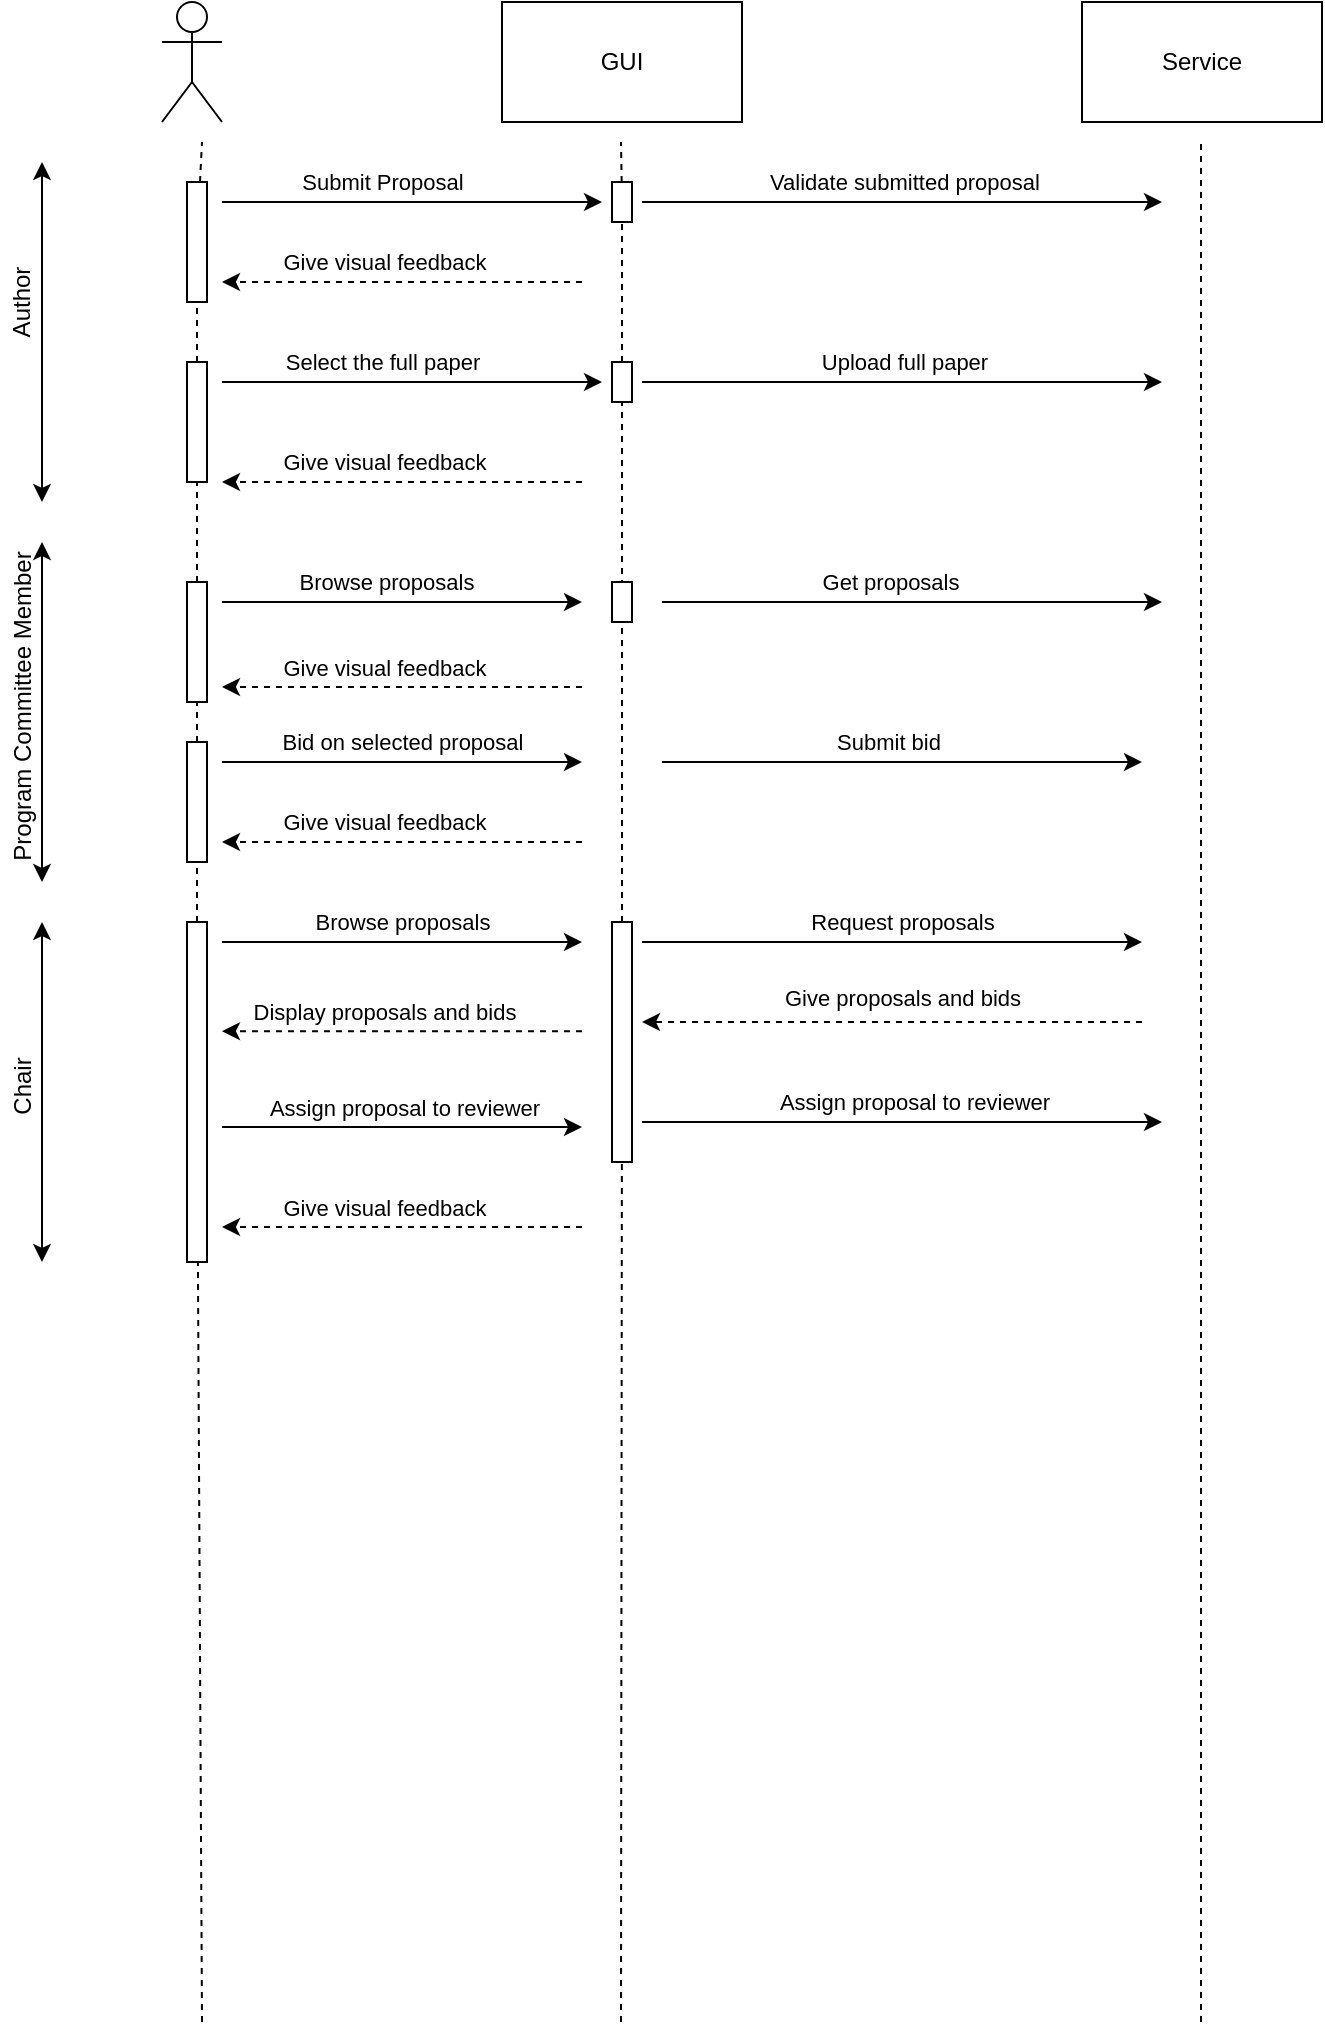 <mxfile version="14.5.10" type="device"><diagram id="fKYUqkFM7zDNvp0TDIjk" name="Page-1"><mxGraphModel dx="1185" dy="628" grid="1" gridSize="10" guides="1" tooltips="1" connect="1" arrows="1" fold="1" page="1" pageScale="1" pageWidth="850" pageHeight="1100" math="0" shadow="0"><root><mxCell id="0"/><mxCell id="1" parent="0"/><mxCell id="e8O5Alx41WKICu8MGDiO-80" value="" style="shape=umlActor;verticalLabelPosition=bottom;verticalAlign=top;html=1;outlineConnect=0;" vertex="1" parent="1"><mxGeometry x="140" y="60" width="30" height="60" as="geometry"/></mxCell><mxCell id="e8O5Alx41WKICu8MGDiO-81" value="GUI" style="rounded=0;whiteSpace=wrap;html=1;" vertex="1" parent="1"><mxGeometry x="310" y="60" width="120" height="60" as="geometry"/></mxCell><mxCell id="e8O5Alx41WKICu8MGDiO-82" value="Service" style="rounded=0;whiteSpace=wrap;html=1;" vertex="1" parent="1"><mxGeometry x="600" y="60" width="120" height="60" as="geometry"/></mxCell><mxCell id="e8O5Alx41WKICu8MGDiO-83" value="" style="endArrow=none;dashed=1;html=1;startArrow=none;" edge="1" parent="1" source="e8O5Alx41WKICu8MGDiO-144"><mxGeometry width="50" height="50" relative="1" as="geometry"><mxPoint x="160" y="1070" as="sourcePoint"/><mxPoint x="160" y="130" as="targetPoint"/></mxGeometry></mxCell><mxCell id="e8O5Alx41WKICu8MGDiO-84" value="" style="endArrow=none;dashed=1;html=1;startArrow=none;" edge="1" parent="1" source="e8O5Alx41WKICu8MGDiO-146"><mxGeometry width="50" height="50" relative="1" as="geometry"><mxPoint x="369.5" y="1070" as="sourcePoint"/><mxPoint x="369.5" y="130" as="targetPoint"/></mxGeometry></mxCell><mxCell id="e8O5Alx41WKICu8MGDiO-85" value="" style="endArrow=none;dashed=1;html=1;" edge="1" parent="1"><mxGeometry width="50" height="50" relative="1" as="geometry"><mxPoint x="659.5" y="1070" as="sourcePoint"/><mxPoint x="659.5" y="130" as="targetPoint"/></mxGeometry></mxCell><mxCell id="e8O5Alx41WKICu8MGDiO-99" value="" style="endArrow=classic;html=1;" edge="1" parent="1"><mxGeometry width="50" height="50" relative="1" as="geometry"><mxPoint x="170" y="160" as="sourcePoint"/><mxPoint x="360" y="160" as="targetPoint"/></mxGeometry></mxCell><mxCell id="e8O5Alx41WKICu8MGDiO-100" value="Submit Proposal" style="edgeLabel;html=1;align=center;verticalAlign=middle;resizable=0;points=[];" vertex="1" connectable="0" parent="e8O5Alx41WKICu8MGDiO-99"><mxGeometry x="-0.377" y="2" relative="1" as="geometry"><mxPoint x="21" y="-8" as="offset"/></mxGeometry></mxCell><mxCell id="e8O5Alx41WKICu8MGDiO-101" value="" style="endArrow=classic;html=1;" edge="1" parent="1"><mxGeometry width="50" height="50" relative="1" as="geometry"><mxPoint x="380" y="160" as="sourcePoint"/><mxPoint x="640" y="160" as="targetPoint"/></mxGeometry></mxCell><mxCell id="e8O5Alx41WKICu8MGDiO-102" value="Validate submitted proposal" style="edgeLabel;html=1;align=center;verticalAlign=middle;resizable=0;points=[];" vertex="1" connectable="0" parent="e8O5Alx41WKICu8MGDiO-101"><mxGeometry x="0.135" relative="1" as="geometry"><mxPoint x="-17" y="-10" as="offset"/></mxGeometry></mxCell><mxCell id="e8O5Alx41WKICu8MGDiO-105" value="" style="endArrow=classic;html=1;dashed=1;" edge="1" parent="1"><mxGeometry width="50" height="50" relative="1" as="geometry"><mxPoint x="350" y="200" as="sourcePoint"/><mxPoint x="170" y="200" as="targetPoint"/></mxGeometry></mxCell><mxCell id="e8O5Alx41WKICu8MGDiO-106" value="Give visual feedback" style="edgeLabel;html=1;align=center;verticalAlign=middle;resizable=0;points=[];" vertex="1" connectable="0" parent="e8O5Alx41WKICu8MGDiO-105"><mxGeometry x="-0.139" y="3" relative="1" as="geometry"><mxPoint x="-22" y="-13" as="offset"/></mxGeometry></mxCell><mxCell id="e8O5Alx41WKICu8MGDiO-108" value="" style="endArrow=classic;html=1;" edge="1" parent="1"><mxGeometry width="50" height="50" relative="1" as="geometry"><mxPoint x="170" y="250" as="sourcePoint"/><mxPoint x="360" y="250" as="targetPoint"/></mxGeometry></mxCell><mxCell id="e8O5Alx41WKICu8MGDiO-109" value="Select the full paper" style="edgeLabel;html=1;align=center;verticalAlign=middle;resizable=0;points=[];" vertex="1" connectable="0" parent="e8O5Alx41WKICu8MGDiO-108"><mxGeometry x="-0.377" y="2" relative="1" as="geometry"><mxPoint x="21" y="-8" as="offset"/></mxGeometry></mxCell><mxCell id="e8O5Alx41WKICu8MGDiO-110" value="" style="endArrow=classic;html=1;" edge="1" parent="1"><mxGeometry width="50" height="50" relative="1" as="geometry"><mxPoint x="380" y="250" as="sourcePoint"/><mxPoint x="640" y="250" as="targetPoint"/></mxGeometry></mxCell><mxCell id="e8O5Alx41WKICu8MGDiO-112" value="Upload full paper" style="edgeLabel;html=1;align=center;verticalAlign=middle;resizable=0;points=[];" vertex="1" connectable="0" parent="e8O5Alx41WKICu8MGDiO-110"><mxGeometry x="-0.135" y="1" relative="1" as="geometry"><mxPoint x="18" y="-9" as="offset"/></mxGeometry></mxCell><mxCell id="e8O5Alx41WKICu8MGDiO-113" value="" style="endArrow=classic;html=1;dashed=1;" edge="1" parent="1"><mxGeometry width="50" height="50" relative="1" as="geometry"><mxPoint x="350" y="300" as="sourcePoint"/><mxPoint x="170" y="300" as="targetPoint"/></mxGeometry></mxCell><mxCell id="e8O5Alx41WKICu8MGDiO-114" value="Give visual feedback" style="edgeLabel;html=1;align=center;verticalAlign=middle;resizable=0;points=[];" vertex="1" connectable="0" parent="e8O5Alx41WKICu8MGDiO-113"><mxGeometry x="-0.139" y="3" relative="1" as="geometry"><mxPoint x="-22" y="-13" as="offset"/></mxGeometry></mxCell><mxCell id="e8O5Alx41WKICu8MGDiO-115" value="Author" style="text;html=1;strokeColor=none;fillColor=none;align=center;verticalAlign=middle;whiteSpace=wrap;rounded=0;rotation=-90;" vertex="1" parent="1"><mxGeometry x="30" y="200" width="80" height="20" as="geometry"/></mxCell><mxCell id="e8O5Alx41WKICu8MGDiO-116" value="" style="endArrow=classic;startArrow=classic;html=1;strokeColor=#000000;" edge="1" parent="1"><mxGeometry width="50" height="50" relative="1" as="geometry"><mxPoint x="80" y="310" as="sourcePoint"/><mxPoint x="80" y="140" as="targetPoint"/></mxGeometry></mxCell><mxCell id="e8O5Alx41WKICu8MGDiO-117" value="Program Committee Member" style="text;html=1;strokeColor=none;fillColor=none;align=center;verticalAlign=middle;whiteSpace=wrap;rounded=0;rotation=-90;" vertex="1" parent="1"><mxGeometry x="-12.5" y="402.5" width="165" height="20" as="geometry"/></mxCell><mxCell id="e8O5Alx41WKICu8MGDiO-118" value="" style="endArrow=classic;startArrow=classic;html=1;strokeColor=#000000;" edge="1" parent="1"><mxGeometry width="50" height="50" relative="1" as="geometry"><mxPoint x="80" y="500" as="sourcePoint"/><mxPoint x="80" y="330" as="targetPoint"/></mxGeometry></mxCell><mxCell id="e8O5Alx41WKICu8MGDiO-119" value="" style="endArrow=classic;html=1;strokeColor=#000000;" edge="1" parent="1"><mxGeometry width="50" height="50" relative="1" as="geometry"><mxPoint x="170" y="360" as="sourcePoint"/><mxPoint x="350" y="360" as="targetPoint"/></mxGeometry></mxCell><mxCell id="e8O5Alx41WKICu8MGDiO-121" value="Browse proposals" style="edgeLabel;html=1;align=center;verticalAlign=middle;resizable=0;points=[];" vertex="1" connectable="0" parent="e8O5Alx41WKICu8MGDiO-119"><mxGeometry x="-0.093" y="2" relative="1" as="geometry"><mxPoint y="-8" as="offset"/></mxGeometry></mxCell><mxCell id="e8O5Alx41WKICu8MGDiO-122" value="" style="endArrow=classic;html=1;strokeColor=#000000;" edge="1" parent="1"><mxGeometry width="50" height="50" relative="1" as="geometry"><mxPoint x="390" y="360" as="sourcePoint"/><mxPoint x="640" y="360" as="targetPoint"/></mxGeometry></mxCell><mxCell id="e8O5Alx41WKICu8MGDiO-123" value="Get proposals" style="edgeLabel;html=1;align=center;verticalAlign=middle;resizable=0;points=[];" vertex="1" connectable="0" parent="e8O5Alx41WKICu8MGDiO-122"><mxGeometry x="-0.093" y="2" relative="1" as="geometry"><mxPoint y="-8" as="offset"/></mxGeometry></mxCell><mxCell id="e8O5Alx41WKICu8MGDiO-124" value="" style="endArrow=classic;html=1;dashed=1;" edge="1" parent="1"><mxGeometry width="50" height="50" relative="1" as="geometry"><mxPoint x="350" y="402.5" as="sourcePoint"/><mxPoint x="170" y="402.5" as="targetPoint"/></mxGeometry></mxCell><mxCell id="e8O5Alx41WKICu8MGDiO-125" value="Give visual feedback" style="edgeLabel;html=1;align=center;verticalAlign=middle;resizable=0;points=[];" vertex="1" connectable="0" parent="e8O5Alx41WKICu8MGDiO-124"><mxGeometry x="-0.139" y="3" relative="1" as="geometry"><mxPoint x="-22" y="-13" as="offset"/></mxGeometry></mxCell><mxCell id="e8O5Alx41WKICu8MGDiO-126" value="" style="endArrow=classic;html=1;strokeColor=#000000;" edge="1" parent="1"><mxGeometry width="50" height="50" relative="1" as="geometry"><mxPoint x="170" y="440" as="sourcePoint"/><mxPoint x="350" y="440" as="targetPoint"/></mxGeometry></mxCell><mxCell id="e8O5Alx41WKICu8MGDiO-127" value="Bid on selected proposal" style="edgeLabel;html=1;align=center;verticalAlign=middle;resizable=0;points=[];" vertex="1" connectable="0" parent="e8O5Alx41WKICu8MGDiO-126"><mxGeometry x="-0.232" relative="1" as="geometry"><mxPoint x="21" y="-10" as="offset"/></mxGeometry></mxCell><mxCell id="e8O5Alx41WKICu8MGDiO-128" value="" style="endArrow=classic;html=1;strokeColor=#000000;" edge="1" parent="1"><mxGeometry width="50" height="50" relative="1" as="geometry"><mxPoint x="390" y="440" as="sourcePoint"/><mxPoint x="630" y="440" as="targetPoint"/></mxGeometry></mxCell><mxCell id="e8O5Alx41WKICu8MGDiO-129" value="Submit bid" style="edgeLabel;html=1;align=center;verticalAlign=middle;resizable=0;points=[];" vertex="1" connectable="0" parent="e8O5Alx41WKICu8MGDiO-128"><mxGeometry x="-0.232" relative="1" as="geometry"><mxPoint x="21" y="-10" as="offset"/></mxGeometry></mxCell><mxCell id="e8O5Alx41WKICu8MGDiO-130" value="" style="endArrow=classic;html=1;dashed=1;" edge="1" parent="1"><mxGeometry width="50" height="50" relative="1" as="geometry"><mxPoint x="350" y="480" as="sourcePoint"/><mxPoint x="170" y="480" as="targetPoint"/></mxGeometry></mxCell><mxCell id="e8O5Alx41WKICu8MGDiO-131" value="Give visual feedback" style="edgeLabel;html=1;align=center;verticalAlign=middle;resizable=0;points=[];" vertex="1" connectable="0" parent="e8O5Alx41WKICu8MGDiO-130"><mxGeometry x="-0.139" y="3" relative="1" as="geometry"><mxPoint x="-22" y="-13" as="offset"/></mxGeometry></mxCell><mxCell id="e8O5Alx41WKICu8MGDiO-132" value="Chair" style="text;html=1;strokeColor=none;fillColor=none;align=center;verticalAlign=middle;whiteSpace=wrap;rounded=0;rotation=-90;" vertex="1" parent="1"><mxGeometry x="-12.5" y="592.5" width="165" height="20" as="geometry"/></mxCell><mxCell id="e8O5Alx41WKICu8MGDiO-133" value="" style="endArrow=classic;startArrow=classic;html=1;strokeColor=#000000;" edge="1" parent="1"><mxGeometry width="50" height="50" relative="1" as="geometry"><mxPoint x="80" y="690" as="sourcePoint"/><mxPoint x="80" y="520" as="targetPoint"/></mxGeometry></mxCell><mxCell id="e8O5Alx41WKICu8MGDiO-134" value="" style="endArrow=classic;html=1;strokeColor=#000000;" edge="1" parent="1"><mxGeometry width="50" height="50" relative="1" as="geometry"><mxPoint x="170" y="530" as="sourcePoint"/><mxPoint x="350" y="530" as="targetPoint"/></mxGeometry></mxCell><mxCell id="e8O5Alx41WKICu8MGDiO-135" value="Browse proposals" style="edgeLabel;html=1;align=center;verticalAlign=middle;resizable=0;points=[];" vertex="1" connectable="0" parent="e8O5Alx41WKICu8MGDiO-134"><mxGeometry x="0.12" y="-1" relative="1" as="geometry"><mxPoint x="-11" y="-11" as="offset"/></mxGeometry></mxCell><mxCell id="e8O5Alx41WKICu8MGDiO-136" value="" style="endArrow=classic;html=1;strokeColor=#000000;dashed=1;" edge="1" parent="1"><mxGeometry width="50" height="50" relative="1" as="geometry"><mxPoint x="630" y="570" as="sourcePoint"/><mxPoint x="380" y="570" as="targetPoint"/></mxGeometry></mxCell><mxCell id="e8O5Alx41WKICu8MGDiO-137" value="Give proposals and bids" style="edgeLabel;html=1;align=center;verticalAlign=middle;resizable=0;points=[];" vertex="1" connectable="0" parent="e8O5Alx41WKICu8MGDiO-136"><mxGeometry x="0.12" y="-1" relative="1" as="geometry"><mxPoint x="20" y="-11" as="offset"/></mxGeometry></mxCell><mxCell id="e8O5Alx41WKICu8MGDiO-138" value="" style="endArrow=classic;html=1;strokeColor=#000000;" edge="1" parent="1"><mxGeometry width="50" height="50" relative="1" as="geometry"><mxPoint x="170" y="622.5" as="sourcePoint"/><mxPoint x="350" y="622.5" as="targetPoint"/></mxGeometry></mxCell><mxCell id="e8O5Alx41WKICu8MGDiO-139" value="Assign proposal to reviewer" style="edgeLabel;html=1;align=center;verticalAlign=middle;resizable=0;points=[];" vertex="1" connectable="0" parent="e8O5Alx41WKICu8MGDiO-138"><mxGeometry x="0.139" relative="1" as="geometry"><mxPoint x="-12" y="-10" as="offset"/></mxGeometry></mxCell><mxCell id="e8O5Alx41WKICu8MGDiO-140" value="" style="endArrow=classic;html=1;strokeColor=#000000;" edge="1" parent="1"><mxGeometry width="50" height="50" relative="1" as="geometry"><mxPoint x="380" y="620" as="sourcePoint"/><mxPoint x="640" y="620" as="targetPoint"/></mxGeometry></mxCell><mxCell id="e8O5Alx41WKICu8MGDiO-141" value="Assign proposal to reviewer" style="edgeLabel;html=1;align=center;verticalAlign=middle;resizable=0;points=[];" vertex="1" connectable="0" parent="e8O5Alx41WKICu8MGDiO-140"><mxGeometry x="0.139" relative="1" as="geometry"><mxPoint x="-12" y="-10" as="offset"/></mxGeometry></mxCell><mxCell id="e8O5Alx41WKICu8MGDiO-142" value="" style="endArrow=classic;html=1;dashed=1;" edge="1" parent="1"><mxGeometry width="50" height="50" relative="1" as="geometry"><mxPoint x="350" y="672.5" as="sourcePoint"/><mxPoint x="170" y="672.5" as="targetPoint"/></mxGeometry></mxCell><mxCell id="e8O5Alx41WKICu8MGDiO-143" value="Give visual feedback" style="edgeLabel;html=1;align=center;verticalAlign=middle;resizable=0;points=[];" vertex="1" connectable="0" parent="e8O5Alx41WKICu8MGDiO-142"><mxGeometry x="-0.139" y="3" relative="1" as="geometry"><mxPoint x="-22" y="-13" as="offset"/></mxGeometry></mxCell><mxCell id="e8O5Alx41WKICu8MGDiO-144" value="" style="rounded=0;whiteSpace=wrap;html=1;" vertex="1" parent="1"><mxGeometry x="152.5" y="150" width="10" height="60" as="geometry"/></mxCell><mxCell id="e8O5Alx41WKICu8MGDiO-145" value="" style="endArrow=none;dashed=1;html=1;startArrow=none;" edge="1" parent="1" source="e8O5Alx41WKICu8MGDiO-149" target="e8O5Alx41WKICu8MGDiO-144"><mxGeometry width="50" height="50" relative="1" as="geometry"><mxPoint x="160" y="1070" as="sourcePoint"/><mxPoint x="160" y="130" as="targetPoint"/></mxGeometry></mxCell><mxCell id="e8O5Alx41WKICu8MGDiO-146" value="" style="rounded=0;whiteSpace=wrap;html=1;" vertex="1" parent="1"><mxGeometry x="365" y="150" width="10" height="20" as="geometry"/></mxCell><mxCell id="e8O5Alx41WKICu8MGDiO-147" value="" style="endArrow=none;dashed=1;html=1;startArrow=none;" edge="1" parent="1" source="e8O5Alx41WKICu8MGDiO-157" target="e8O5Alx41WKICu8MGDiO-146"><mxGeometry width="50" height="50" relative="1" as="geometry"><mxPoint x="369.5" y="1070" as="sourcePoint"/><mxPoint x="369.5" y="130" as="targetPoint"/></mxGeometry></mxCell><mxCell id="e8O5Alx41WKICu8MGDiO-149" value="" style="rounded=0;whiteSpace=wrap;html=1;" vertex="1" parent="1"><mxGeometry x="152.5" y="240" width="10" height="60" as="geometry"/></mxCell><mxCell id="e8O5Alx41WKICu8MGDiO-150" value="" style="endArrow=none;dashed=1;html=1;startArrow=none;" edge="1" parent="1" source="e8O5Alx41WKICu8MGDiO-151" target="e8O5Alx41WKICu8MGDiO-149"><mxGeometry width="50" height="50" relative="1" as="geometry"><mxPoint x="160" y="1070" as="sourcePoint"/><mxPoint x="157.584" y="210" as="targetPoint"/></mxGeometry></mxCell><mxCell id="e8O5Alx41WKICu8MGDiO-151" value="" style="rounded=0;whiteSpace=wrap;html=1;" vertex="1" parent="1"><mxGeometry x="152.5" y="350" width="10" height="60" as="geometry"/></mxCell><mxCell id="e8O5Alx41WKICu8MGDiO-152" value="" style="endArrow=none;dashed=1;html=1;startArrow=none;" edge="1" parent="1" source="e8O5Alx41WKICu8MGDiO-153" target="e8O5Alx41WKICu8MGDiO-151"><mxGeometry width="50" height="50" relative="1" as="geometry"><mxPoint x="160" y="1070" as="sourcePoint"/><mxPoint x="157.594" y="300" as="targetPoint"/></mxGeometry></mxCell><mxCell id="e8O5Alx41WKICu8MGDiO-153" value="" style="rounded=0;whiteSpace=wrap;html=1;" vertex="1" parent="1"><mxGeometry x="152.5" y="430" width="10" height="60" as="geometry"/></mxCell><mxCell id="e8O5Alx41WKICu8MGDiO-154" value="" style="endArrow=none;dashed=1;html=1;startArrow=none;" edge="1" parent="1" source="e8O5Alx41WKICu8MGDiO-155" target="e8O5Alx41WKICu8MGDiO-153"><mxGeometry width="50" height="50" relative="1" as="geometry"><mxPoint x="160" y="1070" as="sourcePoint"/><mxPoint x="157.609" y="410" as="targetPoint"/></mxGeometry></mxCell><mxCell id="e8O5Alx41WKICu8MGDiO-155" value="" style="rounded=0;whiteSpace=wrap;html=1;" vertex="1" parent="1"><mxGeometry x="152.5" y="520" width="10" height="170" as="geometry"/></mxCell><mxCell id="e8O5Alx41WKICu8MGDiO-156" value="" style="endArrow=none;dashed=1;html=1;" edge="1" parent="1" target="e8O5Alx41WKICu8MGDiO-155"><mxGeometry width="50" height="50" relative="1" as="geometry"><mxPoint x="160" y="1070" as="sourcePoint"/><mxPoint x="157.623" y="490" as="targetPoint"/></mxGeometry></mxCell><mxCell id="e8O5Alx41WKICu8MGDiO-157" value="" style="rounded=0;whiteSpace=wrap;html=1;" vertex="1" parent="1"><mxGeometry x="365" y="240" width="10" height="20" as="geometry"/></mxCell><mxCell id="e8O5Alx41WKICu8MGDiO-158" value="" style="endArrow=none;dashed=1;html=1;startArrow=none;" edge="1" parent="1" source="e8O5Alx41WKICu8MGDiO-160" target="e8O5Alx41WKICu8MGDiO-157"><mxGeometry width="50" height="50" relative="1" as="geometry"><mxPoint x="369.5" y="1070" as="sourcePoint"/><mxPoint x="369.995" y="170" as="targetPoint"/></mxGeometry></mxCell><mxCell id="e8O5Alx41WKICu8MGDiO-159" value="" style="rounded=0;whiteSpace=wrap;html=1;" vertex="1" parent="1"><mxGeometry x="365" y="350" width="10" height="20" as="geometry"/></mxCell><mxCell id="e8O5Alx41WKICu8MGDiO-160" value="" style="rounded=0;whiteSpace=wrap;html=1;" vertex="1" parent="1"><mxGeometry x="365" y="520" width="10" height="120" as="geometry"/></mxCell><mxCell id="e8O5Alx41WKICu8MGDiO-161" value="" style="endArrow=none;dashed=1;html=1;" edge="1" parent="1" target="e8O5Alx41WKICu8MGDiO-160"><mxGeometry width="50" height="50" relative="1" as="geometry"><mxPoint x="369.5" y="1070" as="sourcePoint"/><mxPoint x="369.994" y="260" as="targetPoint"/></mxGeometry></mxCell><mxCell id="e8O5Alx41WKICu8MGDiO-162" value="" style="endArrow=classic;html=1;strokeColor=#000000;" edge="1" parent="1"><mxGeometry width="50" height="50" relative="1" as="geometry"><mxPoint x="380" y="530" as="sourcePoint"/><mxPoint x="630" y="530" as="targetPoint"/></mxGeometry></mxCell><mxCell id="e8O5Alx41WKICu8MGDiO-163" value="Request proposals" style="edgeLabel;html=1;align=center;verticalAlign=middle;resizable=0;points=[];" vertex="1" connectable="0" parent="e8O5Alx41WKICu8MGDiO-162"><mxGeometry x="0.12" y="-1" relative="1" as="geometry"><mxPoint x="-10" y="-11" as="offset"/></mxGeometry></mxCell><mxCell id="e8O5Alx41WKICu8MGDiO-166" value="" style="endArrow=classic;html=1;dashed=1;" edge="1" parent="1"><mxGeometry width="50" height="50" relative="1" as="geometry"><mxPoint x="350" y="574.58" as="sourcePoint"/><mxPoint x="170" y="574.58" as="targetPoint"/></mxGeometry></mxCell><mxCell id="e8O5Alx41WKICu8MGDiO-167" value="Display proposals and bids" style="edgeLabel;html=1;align=center;verticalAlign=middle;resizable=0;points=[];" vertex="1" connectable="0" parent="e8O5Alx41WKICu8MGDiO-166"><mxGeometry x="-0.139" y="3" relative="1" as="geometry"><mxPoint x="-22" y="-13" as="offset"/></mxGeometry></mxCell></root></mxGraphModel></diagram></mxfile>
